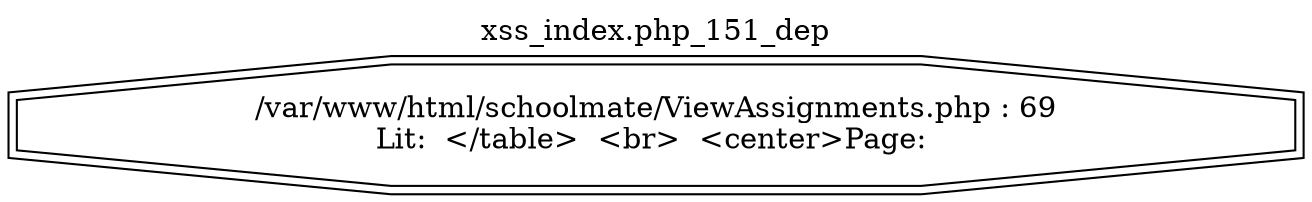 digraph cfg {
  label="xss_index.php_151_dep";
  labelloc=t;
  n1 [shape=doubleoctagon, label="/var/www/html/schoolmate/ViewAssignments.php : 69\nLit:  </table>  <br>  <center>Page: \n"];
}
